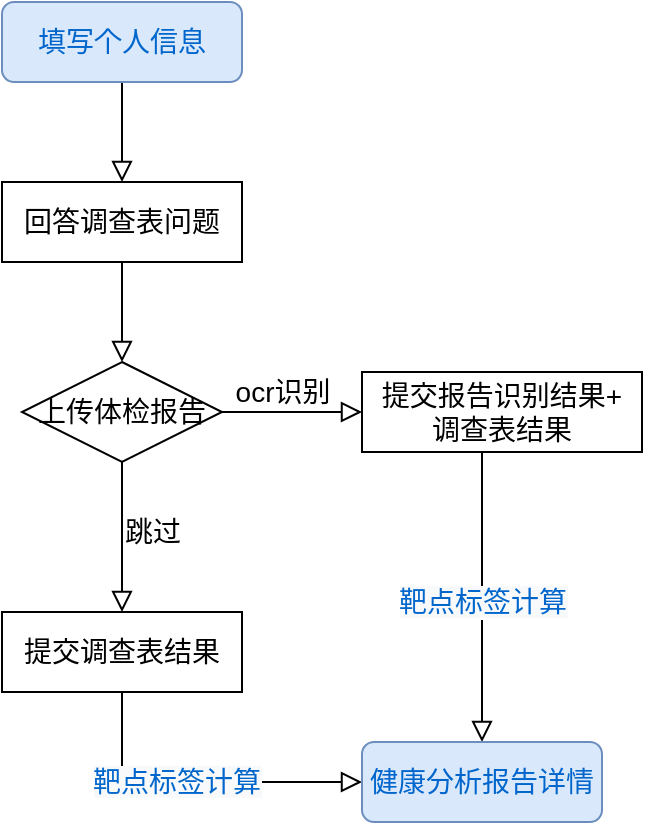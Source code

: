 <mxfile version="20.6.0" type="github" pages="4">
  <diagram id="C5RBs43oDa-KdzZeNtuy" name="c端">
    <mxGraphModel dx="1422" dy="706" grid="1" gridSize="10" guides="1" tooltips="1" connect="1" arrows="1" fold="1" page="1" pageScale="1" pageWidth="827" pageHeight="1169" math="0" shadow="0">
      <root>
        <mxCell id="WIyWlLk6GJQsqaUBKTNV-0" />
        <mxCell id="WIyWlLk6GJQsqaUBKTNV-1" parent="WIyWlLk6GJQsqaUBKTNV-0" />
        <mxCell id="uPA5Kk64IpoEWsyWSFR3-6" style="edgeStyle=orthogonalEdgeStyle;shape=connector;rounded=0;orthogonalLoop=1;jettySize=auto;html=1;exitX=0.5;exitY=1;exitDx=0;exitDy=0;shadow=0;labelBackgroundColor=none;strokeColor=default;strokeWidth=1;fontFamily=Helvetica;fontSize=14;fontColor=default;endArrow=block;endFill=0;endSize=8;" parent="WIyWlLk6GJQsqaUBKTNV-1" source="WIyWlLk6GJQsqaUBKTNV-3" target="uPA5Kk64IpoEWsyWSFR3-5" edge="1">
          <mxGeometry relative="1" as="geometry" />
        </mxCell>
        <mxCell id="WIyWlLk6GJQsqaUBKTNV-3" value="填写个人信息" style="rounded=1;whiteSpace=wrap;html=1;fontSize=14;glass=0;strokeWidth=1;shadow=0;fillColor=#dae8fc;strokeColor=#6c8ebf;fontColor=#0066CC;" parent="WIyWlLk6GJQsqaUBKTNV-1" vertex="1">
          <mxGeometry x="160" y="80" width="120" height="40" as="geometry" />
        </mxCell>
        <mxCell id="uPA5Kk64IpoEWsyWSFR3-10" value="" style="edgeStyle=orthogonalEdgeStyle;shape=connector;rounded=0;orthogonalLoop=1;jettySize=auto;html=1;shadow=0;labelBackgroundColor=none;strokeColor=default;strokeWidth=1;fontFamily=Helvetica;fontSize=14;fontColor=default;endArrow=block;endFill=0;endSize=8;" parent="WIyWlLk6GJQsqaUBKTNV-1" source="uPA5Kk64IpoEWsyWSFR3-5" target="uPA5Kk64IpoEWsyWSFR3-9" edge="1">
          <mxGeometry relative="1" as="geometry" />
        </mxCell>
        <mxCell id="uPA5Kk64IpoEWsyWSFR3-5" value="回答调查表问题" style="rounded=0;whiteSpace=wrap;html=1;fontFamily=Helvetica;fontSize=14;fontColor=default;" parent="WIyWlLk6GJQsqaUBKTNV-1" vertex="1">
          <mxGeometry x="160" y="170" width="120" height="40" as="geometry" />
        </mxCell>
        <mxCell id="uPA5Kk64IpoEWsyWSFR3-12" value="" style="edgeStyle=orthogonalEdgeStyle;shape=connector;rounded=0;orthogonalLoop=1;jettySize=auto;html=1;shadow=0;labelBackgroundColor=none;strokeColor=default;strokeWidth=1;fontFamily=Helvetica;fontSize=14;fontColor=default;endArrow=block;endFill=0;endSize=8;" parent="WIyWlLk6GJQsqaUBKTNV-1" source="uPA5Kk64IpoEWsyWSFR3-9" target="uPA5Kk64IpoEWsyWSFR3-11" edge="1">
          <mxGeometry relative="1" as="geometry" />
        </mxCell>
        <mxCell id="uPA5Kk64IpoEWsyWSFR3-16" value="" style="edgeStyle=orthogonalEdgeStyle;shape=connector;rounded=0;orthogonalLoop=1;jettySize=auto;html=1;shadow=0;labelBackgroundColor=none;strokeColor=default;strokeWidth=1;fontFamily=Helvetica;fontSize=14;fontColor=default;endArrow=block;endFill=0;endSize=8;" parent="WIyWlLk6GJQsqaUBKTNV-1" source="uPA5Kk64IpoEWsyWSFR3-9" target="uPA5Kk64IpoEWsyWSFR3-15" edge="1">
          <mxGeometry relative="1" as="geometry">
            <Array as="points">
              <mxPoint x="290" y="285" />
              <mxPoint x="290" y="285" />
            </Array>
          </mxGeometry>
        </mxCell>
        <mxCell id="uPA5Kk64IpoEWsyWSFR3-9" value="上传体检报告" style="rhombus;whiteSpace=wrap;html=1;fontSize=14;rounded=0;" parent="WIyWlLk6GJQsqaUBKTNV-1" vertex="1">
          <mxGeometry x="170" y="260" width="100" height="50" as="geometry" />
        </mxCell>
        <mxCell id="uPA5Kk64IpoEWsyWSFR3-20" style="edgeStyle=orthogonalEdgeStyle;shape=connector;rounded=0;orthogonalLoop=1;jettySize=auto;html=1;exitX=0.5;exitY=1;exitDx=0;exitDy=0;entryX=0;entryY=0.5;entryDx=0;entryDy=0;shadow=0;labelBackgroundColor=none;strokeColor=default;strokeWidth=1;fontFamily=Helvetica;fontSize=14;fontColor=default;endArrow=block;endFill=0;endSize=8;" parent="WIyWlLk6GJQsqaUBKTNV-1" source="uPA5Kk64IpoEWsyWSFR3-11" target="uPA5Kk64IpoEWsyWSFR3-18" edge="1">
          <mxGeometry relative="1" as="geometry" />
        </mxCell>
        <mxCell id="a7ockxT8gd_E8F5adEd2-1" value="&lt;span style=&quot;background-color: rgb(248, 249, 250);&quot;&gt;靶点标签计算&lt;/span&gt;" style="edgeLabel;html=1;align=center;verticalAlign=middle;resizable=0;points=[];fontSize=14;fontFamily=Helvetica;fontColor=#0066CC;" parent="uPA5Kk64IpoEWsyWSFR3-20" vertex="1" connectable="0">
          <mxGeometry x="-0.133" relative="1" as="geometry">
            <mxPoint as="offset" />
          </mxGeometry>
        </mxCell>
        <mxCell id="uPA5Kk64IpoEWsyWSFR3-11" value="提交调查表结果" style="whiteSpace=wrap;html=1;fontSize=14;rounded=0;" parent="WIyWlLk6GJQsqaUBKTNV-1" vertex="1">
          <mxGeometry x="160" y="385" width="120" height="40" as="geometry" />
        </mxCell>
        <mxCell id="uPA5Kk64IpoEWsyWSFR3-14" value="跳过" style="text;html=1;align=center;verticalAlign=middle;resizable=0;points=[];autosize=1;strokeColor=none;fillColor=none;fontSize=14;fontFamily=Helvetica;fontColor=default;" parent="WIyWlLk6GJQsqaUBKTNV-1" vertex="1">
          <mxGeometry x="210" y="330" width="50" height="30" as="geometry" />
        </mxCell>
        <mxCell id="uPA5Kk64IpoEWsyWSFR3-19" style="edgeStyle=orthogonalEdgeStyle;shape=connector;rounded=0;orthogonalLoop=1;jettySize=auto;html=1;exitX=0.5;exitY=1;exitDx=0;exitDy=0;shadow=0;labelBackgroundColor=none;strokeColor=default;strokeWidth=1;fontFamily=Helvetica;fontSize=14;fontColor=default;endArrow=block;endFill=0;endSize=8;" parent="WIyWlLk6GJQsqaUBKTNV-1" source="uPA5Kk64IpoEWsyWSFR3-15" target="uPA5Kk64IpoEWsyWSFR3-18" edge="1">
          <mxGeometry relative="1" as="geometry">
            <Array as="points">
              <mxPoint x="400" y="340" />
              <mxPoint x="400" y="340" />
            </Array>
          </mxGeometry>
        </mxCell>
        <mxCell id="a7ockxT8gd_E8F5adEd2-0" value="&lt;span style=&quot;background-color: rgb(248, 249, 250);&quot;&gt;靶点标签计算&lt;/span&gt;" style="edgeLabel;html=1;align=center;verticalAlign=middle;resizable=0;points=[];fontSize=14;fontFamily=Helvetica;fontColor=#0066CC;" parent="uPA5Kk64IpoEWsyWSFR3-19" vertex="1" connectable="0">
          <mxGeometry x="-0.417" relative="1" as="geometry">
            <mxPoint y="40" as="offset" />
          </mxGeometry>
        </mxCell>
        <mxCell id="uPA5Kk64IpoEWsyWSFR3-15" value="提交报告识别结果+&lt;br style=&quot;font-size: 14px;&quot;&gt;调查表结果" style="whiteSpace=wrap;html=1;fontSize=14;rounded=0;" parent="WIyWlLk6GJQsqaUBKTNV-1" vertex="1">
          <mxGeometry x="340" y="265" width="140" height="40" as="geometry" />
        </mxCell>
        <mxCell id="uPA5Kk64IpoEWsyWSFR3-17" value="ocr识别" style="text;html=1;align=center;verticalAlign=middle;resizable=0;points=[];autosize=1;strokeColor=none;fillColor=none;fontSize=14;fontFamily=Helvetica;fontColor=default;" parent="WIyWlLk6GJQsqaUBKTNV-1" vertex="1">
          <mxGeometry x="265" y="260" width="70" height="30" as="geometry" />
        </mxCell>
        <mxCell id="uPA5Kk64IpoEWsyWSFR3-18" value="健康分析报告详情" style="rounded=1;whiteSpace=wrap;html=1;fontSize=14;glass=0;strokeWidth=1;shadow=0;fillColor=#dae8fc;strokeColor=#6c8ebf;fontColor=#0066CC;" parent="WIyWlLk6GJQsqaUBKTNV-1" vertex="1">
          <mxGeometry x="340" y="450" width="120" height="40" as="geometry" />
        </mxCell>
      </root>
    </mxGraphModel>
  </diagram>
  <diagram id="mFHVo4JjALQR1NCGwVox" name="问卷管理系统">
    <mxGraphModel dx="1422" dy="706" grid="1" gridSize="10" guides="1" tooltips="1" connect="1" arrows="1" fold="1" page="1" pageScale="1" pageWidth="827" pageHeight="1169" math="0" shadow="0">
      <root>
        <mxCell id="0" />
        <mxCell id="1" parent="0" />
        <mxCell id="bR8g4ZqdBCdwD7VGyjoR-1" value="" style="rounded=0;html=1;jettySize=auto;orthogonalLoop=1;fontSize=14;endArrow=block;endFill=0;endSize=8;strokeWidth=1;shadow=0;labelBackgroundColor=none;edgeStyle=orthogonalEdgeStyle;" parent="1" source="bR8g4ZqdBCdwD7VGyjoR-3" target="bR8g4ZqdBCdwD7VGyjoR-5" edge="1">
          <mxGeometry relative="1" as="geometry" />
        </mxCell>
        <mxCell id="bR8g4ZqdBCdwD7VGyjoR-17" style="edgeStyle=orthogonalEdgeStyle;shape=connector;rounded=0;orthogonalLoop=1;jettySize=auto;html=1;exitX=0.5;exitY=1;exitDx=0;exitDy=0;shadow=0;labelBackgroundColor=none;strokeColor=default;strokeWidth=1;fontFamily=Helvetica;fontSize=14;fontColor=#0066CC;endArrow=block;endFill=0;endSize=8;" parent="1" source="bR8g4ZqdBCdwD7VGyjoR-3" target="bR8g4ZqdBCdwD7VGyjoR-7" edge="1">
          <mxGeometry relative="1" as="geometry" />
        </mxCell>
        <mxCell id="bR8g4ZqdBCdwD7VGyjoR-3" value="创建调查表" style="rounded=1;whiteSpace=wrap;html=1;fontSize=14;glass=0;strokeWidth=1;shadow=0;fillColor=#dae8fc;strokeColor=#6c8ebf;fontColor=#0066CC;" parent="1" vertex="1">
          <mxGeometry x="220" y="185" width="120" height="40" as="geometry" />
        </mxCell>
        <mxCell id="bR8g4ZqdBCdwD7VGyjoR-4" value="是" style="edgeStyle=orthogonalEdgeStyle;rounded=0;html=1;jettySize=auto;orthogonalLoop=1;fontSize=14;endArrow=block;endFill=0;endSize=8;strokeWidth=1;shadow=0;labelBackgroundColor=none;" parent="1" source="bR8g4ZqdBCdwD7VGyjoR-5" target="bR8g4ZqdBCdwD7VGyjoR-10" edge="1">
          <mxGeometry y="10" relative="1" as="geometry">
            <mxPoint as="offset" />
            <mxPoint x="490" y="285" as="targetPoint" />
          </mxGeometry>
        </mxCell>
        <mxCell id="bR8g4ZqdBCdwD7VGyjoR-5" value="是否关联标签库" style="rhombus;whiteSpace=wrap;html=1;shadow=0;fontFamily=Helvetica;fontSize=14;align=center;strokeWidth=1;spacing=6;spacingTop=-4;" parent="1" vertex="1">
          <mxGeometry x="430" y="170" width="120" height="70" as="geometry" />
        </mxCell>
        <mxCell id="bR8g4ZqdBCdwD7VGyjoR-18" style="edgeStyle=orthogonalEdgeStyle;shape=connector;rounded=0;orthogonalLoop=1;jettySize=auto;html=1;shadow=0;labelBackgroundColor=none;strokeColor=default;strokeWidth=1;fontFamily=Helvetica;fontSize=14;fontColor=#0066CC;endArrow=block;endFill=0;endSize=8;" parent="1" source="bR8g4ZqdBCdwD7VGyjoR-7" target="bR8g4ZqdBCdwD7VGyjoR-9" edge="1">
          <mxGeometry relative="1" as="geometry" />
        </mxCell>
        <mxCell id="bR8g4ZqdBCdwD7VGyjoR-7" value="创建版本" style="rounded=0;whiteSpace=wrap;html=1;fontSize=14;" parent="1" vertex="1">
          <mxGeometry x="220" y="285" width="120" height="40" as="geometry" />
        </mxCell>
        <mxCell id="bR8g4ZqdBCdwD7VGyjoR-20" style="edgeStyle=orthogonalEdgeStyle;shape=connector;rounded=0;orthogonalLoop=1;jettySize=auto;html=1;exitX=1;exitY=0.5;exitDx=0;exitDy=0;shadow=0;labelBackgroundColor=none;strokeColor=default;strokeWidth=1;fontFamily=Helvetica;fontSize=14;fontColor=#0066CC;endArrow=block;endFill=0;endSize=8;" parent="1" source="bR8g4ZqdBCdwD7VGyjoR-9" target="bR8g4ZqdBCdwD7VGyjoR-13" edge="1">
          <mxGeometry relative="1" as="geometry" />
        </mxCell>
        <mxCell id="bR8g4ZqdBCdwD7VGyjoR-9" value="添加问题" style="whiteSpace=wrap;html=1;rounded=0;fontSize=14;" parent="1" vertex="1">
          <mxGeometry x="220" y="385" width="120" height="40" as="geometry" />
        </mxCell>
        <mxCell id="bR8g4ZqdBCdwD7VGyjoR-10" value="关联标签" style="rounded=0;whiteSpace=wrap;html=1;fontSize=14;" parent="1" vertex="1">
          <mxGeometry x="430" y="285" width="120" height="40" as="geometry" />
        </mxCell>
        <mxCell id="bR8g4ZqdBCdwD7VGyjoR-19" style="edgeStyle=orthogonalEdgeStyle;shape=connector;rounded=0;orthogonalLoop=1;jettySize=auto;html=1;exitX=0.5;exitY=0;exitDx=0;exitDy=0;entryX=0.5;entryY=1;entryDx=0;entryDy=0;shadow=0;labelBackgroundColor=none;strokeColor=default;strokeWidth=1;fontFamily=Helvetica;fontSize=14;fontColor=#0066CC;endArrow=block;endFill=0;endSize=8;" parent="1" source="bR8g4ZqdBCdwD7VGyjoR-13" target="bR8g4ZqdBCdwD7VGyjoR-10" edge="1">
          <mxGeometry relative="1" as="geometry" />
        </mxCell>
        <mxCell id="bR8g4ZqdBCdwD7VGyjoR-21" style="edgeStyle=orthogonalEdgeStyle;shape=connector;rounded=0;orthogonalLoop=1;jettySize=auto;html=1;exitX=0.5;exitY=1;exitDx=0;exitDy=0;entryX=0.5;entryY=0;entryDx=0;entryDy=0;shadow=0;labelBackgroundColor=none;strokeColor=default;strokeWidth=1;fontFamily=Helvetica;fontSize=14;fontColor=#0066CC;endArrow=block;endFill=0;endSize=8;" parent="1" source="bR8g4ZqdBCdwD7VGyjoR-13" target="bR8g4ZqdBCdwD7VGyjoR-15" edge="1">
          <mxGeometry relative="1" as="geometry" />
        </mxCell>
        <mxCell id="bR8g4ZqdBCdwD7VGyjoR-13" value="添加选项" style="whiteSpace=wrap;html=1;rounded=0;fontSize=14;" parent="1" vertex="1">
          <mxGeometry x="430" y="385" width="120" height="40" as="geometry" />
        </mxCell>
        <mxCell id="bR8g4ZqdBCdwD7VGyjoR-22" style="edgeStyle=orthogonalEdgeStyle;shape=connector;rounded=0;orthogonalLoop=1;jettySize=auto;html=1;exitX=0.5;exitY=1;exitDx=0;exitDy=0;entryX=0.5;entryY=0;entryDx=0;entryDy=0;shadow=0;labelBackgroundColor=none;strokeColor=default;strokeWidth=1;fontFamily=Helvetica;fontSize=14;fontColor=#0066CC;endArrow=block;endFill=0;endSize=8;" parent="1" source="bR8g4ZqdBCdwD7VGyjoR-15" target="bR8g4ZqdBCdwD7VGyjoR-16" edge="1">
          <mxGeometry relative="1" as="geometry" />
        </mxCell>
        <mxCell id="bR8g4ZqdBCdwD7VGyjoR-15" value="逻辑设置" style="whiteSpace=wrap;html=1;rounded=0;fontSize=14;" parent="1" vertex="1">
          <mxGeometry x="430" y="495" width="120" height="40" as="geometry" />
        </mxCell>
        <mxCell id="bR8g4ZqdBCdwD7VGyjoR-16" value="发布版本" style="rounded=1;whiteSpace=wrap;html=1;fillColor=#dae8fc;strokeColor=#6c8ebf;fontColor=#0066CC;fontSize=14;" parent="1" vertex="1">
          <mxGeometry x="430" y="595" width="120" height="40" as="geometry" />
        </mxCell>
      </root>
    </mxGraphModel>
  </diagram>
  <diagram id="Ik3aWPApvec9ot1NYcCt" name="B端">
    <mxGraphModel dx="1422" dy="706" grid="1" gridSize="10" guides="1" tooltips="1" connect="1" arrows="1" fold="1" page="1" pageScale="1" pageWidth="827" pageHeight="1169" math="0" shadow="0">
      <root>
        <mxCell id="0" />
        <mxCell id="1" parent="0" />
        <mxCell id="OA80xv9Hm5rJ5fd9N5_D-1" style="edgeStyle=orthogonalEdgeStyle;shape=connector;rounded=0;orthogonalLoop=1;jettySize=auto;html=1;exitX=0.5;exitY=1;exitDx=0;exitDy=0;shadow=0;labelBackgroundColor=none;strokeColor=default;strokeWidth=1;fontFamily=Helvetica;fontSize=11;fontColor=default;endArrow=block;endFill=0;endSize=8;entryX=0.5;entryY=0;entryDx=0;entryDy=0;" parent="1" source="OA80xv9Hm5rJ5fd9N5_D-2" target="OA80xv9Hm5rJ5fd9N5_D-7" edge="1">
          <mxGeometry relative="1" as="geometry">
            <mxPoint x="210" y="130" as="targetPoint" />
          </mxGeometry>
        </mxCell>
        <mxCell id="OA80xv9Hm5rJ5fd9N5_D-2" value="B端&lt;br style=&quot;font-size: 14px;&quot;&gt;回答调查表问题" style="rounded=1;whiteSpace=wrap;html=1;fontSize=14;glass=0;strokeWidth=1;shadow=0;fillColor=#dae8fc;strokeColor=#6c8ebf;fontColor=#0066CC;" parent="1" vertex="1">
          <mxGeometry x="150" y="40" width="120" height="40" as="geometry" />
        </mxCell>
        <mxCell id="OA80xv9Hm5rJ5fd9N5_D-19" style="edgeStyle=orthogonalEdgeStyle;shape=connector;rounded=0;orthogonalLoop=1;jettySize=auto;html=1;exitX=0.5;exitY=1;exitDx=0;exitDy=0;shadow=0;labelBackgroundColor=none;strokeColor=default;strokeWidth=1;fontFamily=Helvetica;fontSize=11;fontColor=#0066CC;endArrow=block;endFill=0;endSize=8;entryX=0.5;entryY=0;entryDx=0;entryDy=0;" parent="1" source="OA80xv9Hm5rJ5fd9N5_D-7" target="OA80xv9Hm5rJ5fd9N5_D-26" edge="1">
          <mxGeometry relative="1" as="geometry">
            <mxPoint x="90" y="230" as="targetPoint" />
            <Array as="points">
              <mxPoint x="210" y="190" />
              <mxPoint x="90" y="190" />
            </Array>
          </mxGeometry>
        </mxCell>
        <mxCell id="ejyXM2cy9NARYz0SqzPb-1" value="跳过" style="edgeLabel;html=1;align=center;verticalAlign=middle;resizable=0;points=[];fontSize=14;fontFamily=Helvetica;fontColor=#0066CC;" parent="OA80xv9Hm5rJ5fd9N5_D-19" vertex="1" connectable="0">
          <mxGeometry x="-0.211" relative="1" as="geometry">
            <mxPoint as="offset" />
          </mxGeometry>
        </mxCell>
        <mxCell id="OA80xv9Hm5rJ5fd9N5_D-20" style="edgeStyle=orthogonalEdgeStyle;shape=connector;rounded=0;orthogonalLoop=1;jettySize=auto;html=1;exitX=0.5;exitY=1;exitDx=0;exitDy=0;shadow=0;labelBackgroundColor=none;strokeColor=default;strokeWidth=1;fontFamily=Helvetica;fontSize=11;fontColor=#0066CC;endArrow=block;endFill=0;endSize=8;" parent="1" source="OA80xv9Hm5rJ5fd9N5_D-7" edge="1">
          <mxGeometry relative="1" as="geometry">
            <mxPoint x="330" y="220" as="targetPoint" />
          </mxGeometry>
        </mxCell>
        <mxCell id="ejyXM2cy9NARYz0SqzPb-2" value="&lt;span style=&quot;background-color: rgb(248, 249, 250);&quot;&gt;&lt;font style=&quot;font-size: 14px;&quot;&gt;ocr识别&lt;/font&gt;&lt;/span&gt;" style="edgeLabel;html=1;align=center;verticalAlign=middle;resizable=0;points=[];fontSize=14;fontFamily=Helvetica;fontColor=#0066CC;" parent="OA80xv9Hm5rJ5fd9N5_D-20" vertex="1" connectable="0">
          <mxGeometry x="0.156" relative="1" as="geometry">
            <mxPoint as="offset" />
          </mxGeometry>
        </mxCell>
        <mxCell id="OA80xv9Hm5rJ5fd9N5_D-7" value="上传体检报告" style="rhombus;whiteSpace=wrap;html=1;fontSize=14;rounded=0;" parent="1" vertex="1">
          <mxGeometry x="147.5" y="110" width="125" height="50" as="geometry" />
        </mxCell>
        <mxCell id="OA80xv9Hm5rJ5fd9N5_D-26" value="&lt;span style=&quot;font-size: 14px;&quot;&gt;提交调查表结果&lt;/span&gt;" style="rounded=1;whiteSpace=wrap;html=1;fontSize=14;glass=0;strokeWidth=1;shadow=0;fillColor=#dae8fc;strokeColor=#6c8ebf;fontColor=#0066CC;" parent="1" vertex="1">
          <mxGeometry x="30" y="220" width="120" height="60" as="geometry" />
        </mxCell>
        <mxCell id="OA80xv9Hm5rJ5fd9N5_D-27" value="&lt;span style=&quot;font-size: 14px;&quot;&gt;提交报告识别结果+&lt;/span&gt;&lt;br style=&quot;font-size: 14px;&quot;&gt;&lt;span style=&quot;font-size: 14px;&quot;&gt;调查表结果&amp;nbsp;&lt;/span&gt;" style="rounded=1;whiteSpace=wrap;html=1;fontSize=14;glass=0;strokeWidth=1;shadow=0;fillColor=#dae8fc;strokeColor=#6c8ebf;fontColor=#0066CC;" parent="1" vertex="1">
          <mxGeometry x="270" y="220" width="120" height="60" as="geometry" />
        </mxCell>
      </root>
    </mxGraphModel>
  </diagram>
  <diagram id="NoW4nZaelwq5kvm14gWY" name="工作台">
    <mxGraphModel dx="2249" dy="762" grid="1" gridSize="10" guides="1" tooltips="1" connect="1" arrows="1" fold="1" page="1" pageScale="1" pageWidth="827" pageHeight="1169" math="0" shadow="0">
      <root>
        <mxCell id="0" />
        <mxCell id="1" parent="0" />
        <mxCell id="fM-O2CwVUyrvt5XrUlfc-4" style="edgeStyle=orthogonalEdgeStyle;shape=connector;rounded=0;orthogonalLoop=1;jettySize=auto;html=1;exitX=0.5;exitY=1;exitDx=0;exitDy=0;entryX=0.5;entryY=0;entryDx=0;entryDy=0;shadow=0;labelBackgroundColor=none;strokeColor=default;strokeWidth=1;fontFamily=Helvetica;fontSize=14;fontColor=#1A1A1A;endArrow=block;endFill=0;endSize=8;" parent="1" source="fM-O2CwVUyrvt5XrUlfc-1" target="fM-O2CwVUyrvt5XrUlfc-3" edge="1">
          <mxGeometry relative="1" as="geometry" />
        </mxCell>
        <mxCell id="fM-O2CwVUyrvt5XrUlfc-1" value="&lt;font style=&quot;font-size: 14px;&quot;&gt;营养师工作台&lt;/font&gt;" style="rounded=1;whiteSpace=wrap;html=1;fontSize=12;glass=0;strokeWidth=1;shadow=0;fillColor=#dae8fc;strokeColor=#6c8ebf;fontColor=#0066CC;" parent="1" vertex="1">
          <mxGeometry x="194" y="60" width="120" height="40" as="geometry" />
        </mxCell>
        <mxCell id="wDKiFGjcqpT51NoFNN8w-1" style="edgeStyle=orthogonalEdgeStyle;shape=connector;rounded=0;orthogonalLoop=1;jettySize=auto;html=1;exitX=0;exitY=0.5;exitDx=0;exitDy=0;entryX=1;entryY=0.5;entryDx=0;entryDy=0;shadow=0;labelBackgroundColor=none;strokeColor=default;strokeWidth=1;fontFamily=Helvetica;fontSize=14;fontColor=#0066CC;endArrow=block;endFill=0;endSize=8;" parent="1" source="fM-O2CwVUyrvt5XrUlfc-2" target="fM-O2CwVUyrvt5XrUlfc-1" edge="1">
          <mxGeometry relative="1" as="geometry" />
        </mxCell>
        <mxCell id="fM-O2CwVUyrvt5XrUlfc-2" value="&lt;font color=&quot;#1a1a1a&quot; style=&quot;font-size: 14px;&quot;&gt;调查结果&lt;/font&gt;" style="shape=document;whiteSpace=wrap;html=1;boundedLbl=1;fontFamily=Helvetica;fontSize=11;fontColor=#0066CC;" parent="1" vertex="1">
          <mxGeometry x="400" y="50" width="120" height="60" as="geometry" />
        </mxCell>
        <mxCell id="fM-O2CwVUyrvt5XrUlfc-6" style="edgeStyle=orthogonalEdgeStyle;shape=connector;rounded=0;orthogonalLoop=1;jettySize=auto;html=1;exitX=0.5;exitY=1;exitDx=0;exitDy=0;shadow=0;labelBackgroundColor=none;strokeColor=default;strokeWidth=1;fontFamily=Helvetica;fontSize=14;fontColor=#1A1A1A;endArrow=block;endFill=0;endSize=8;" parent="1" source="fM-O2CwVUyrvt5XrUlfc-3" target="fM-O2CwVUyrvt5XrUlfc-5" edge="1">
          <mxGeometry relative="1" as="geometry" />
        </mxCell>
        <mxCell id="fM-O2CwVUyrvt5XrUlfc-25" style="edgeStyle=orthogonalEdgeStyle;shape=connector;rounded=0;orthogonalLoop=1;jettySize=auto;html=1;exitX=0;exitY=0.5;exitDx=0;exitDy=0;shadow=0;labelBackgroundColor=none;strokeColor=default;strokeWidth=1;fontFamily=Helvetica;fontSize=13;fontColor=#000000;endArrow=block;endFill=0;endSize=8;" parent="1" source="fM-O2CwVUyrvt5XrUlfc-3" target="fM-O2CwVUyrvt5XrUlfc-23" edge="1">
          <mxGeometry relative="1" as="geometry" />
        </mxCell>
        <mxCell id="fM-O2CwVUyrvt5XrUlfc-3" value="客户详情" style="rounded=0;whiteSpace=wrap;html=1;fontFamily=Helvetica;fontSize=14;fontColor=#1A1A1A;" parent="1" vertex="1">
          <mxGeometry x="194" y="140" width="120" height="40" as="geometry" />
        </mxCell>
        <mxCell id="fM-O2CwVUyrvt5XrUlfc-8" value="" style="edgeStyle=orthogonalEdgeStyle;shape=connector;rounded=0;orthogonalLoop=1;jettySize=auto;html=1;shadow=0;labelBackgroundColor=none;strokeColor=default;strokeWidth=1;fontFamily=Helvetica;fontSize=14;fontColor=#1A1A1A;endArrow=block;endFill=0;endSize=8;" parent="1" source="fM-O2CwVUyrvt5XrUlfc-5" target="fM-O2CwVUyrvt5XrUlfc-7" edge="1">
          <mxGeometry relative="1" as="geometry" />
        </mxCell>
        <mxCell id="fM-O2CwVUyrvt5XrUlfc-12" style="edgeStyle=orthogonalEdgeStyle;shape=connector;rounded=0;orthogonalLoop=1;jettySize=auto;html=1;exitX=1;exitY=0.5;exitDx=0;exitDy=0;entryX=0.5;entryY=0;entryDx=0;entryDy=0;shadow=0;labelBackgroundColor=none;strokeColor=default;strokeWidth=1;fontFamily=Helvetica;fontSize=14;fontColor=#1A1A1A;endArrow=block;endFill=0;endSize=8;" parent="1" source="fM-O2CwVUyrvt5XrUlfc-5" target="fM-O2CwVUyrvt5XrUlfc-11" edge="1">
          <mxGeometry relative="1" as="geometry" />
        </mxCell>
        <mxCell id="fM-O2CwVUyrvt5XrUlfc-5" value="服务状态" style="rhombus;whiteSpace=wrap;html=1;fontSize=14;fontColor=#1A1A1A;rounded=0;fontFamily=Helvetica;" parent="1" vertex="1">
          <mxGeometry x="194" y="220" width="120" height="50" as="geometry" />
        </mxCell>
        <mxCell id="fM-O2CwVUyrvt5XrUlfc-15" style="edgeStyle=orthogonalEdgeStyle;shape=connector;rounded=0;orthogonalLoop=1;jettySize=auto;html=1;exitX=0.5;exitY=1;exitDx=0;exitDy=0;shadow=0;labelBackgroundColor=none;strokeColor=default;strokeWidth=1;fontFamily=Helvetica;fontSize=14;fontColor=#1A1A1A;endArrow=block;endFill=0;endSize=8;" parent="1" source="fM-O2CwVUyrvt5XrUlfc-7" target="fM-O2CwVUyrvt5XrUlfc-14" edge="1">
          <mxGeometry relative="1" as="geometry">
            <mxPoint x="60" y="445" as="sourcePoint" />
          </mxGeometry>
        </mxCell>
        <mxCell id="fM-O2CwVUyrvt5XrUlfc-17" value="更新pdf" style="edgeLabel;html=1;align=center;verticalAlign=middle;resizable=0;points=[];fontSize=14;fontFamily=Helvetica;fontColor=#1A1A1A;" parent="fM-O2CwVUyrvt5XrUlfc-15" vertex="1" connectable="0">
          <mxGeometry x="-0.147" y="1" relative="1" as="geometry">
            <mxPoint x="37" as="offset" />
          </mxGeometry>
        </mxCell>
        <mxCell id="fM-O2CwVUyrvt5XrUlfc-7" value="修改并保存&lt;br&gt;营养配方" style="whiteSpace=wrap;html=1;fontSize=14;fontColor=#1A1A1A;rounded=0;" parent="1" vertex="1">
          <mxGeometry x="10" y="340" width="120" height="40" as="geometry" />
        </mxCell>
        <mxCell id="fM-O2CwVUyrvt5XrUlfc-10" value="已完成" style="text;html=1;align=center;verticalAlign=middle;resizable=0;points=[];autosize=1;strokeColor=none;fillColor=none;fontSize=14;fontFamily=Helvetica;fontColor=#0066CC;" parent="1" vertex="1">
          <mxGeometry x="100" y="220" width="70" height="30" as="geometry" />
        </mxCell>
        <mxCell id="fM-O2CwVUyrvt5XrUlfc-16" style="edgeStyle=orthogonalEdgeStyle;shape=connector;rounded=0;orthogonalLoop=1;jettySize=auto;html=1;exitX=0.5;exitY=1;exitDx=0;exitDy=0;shadow=0;labelBackgroundColor=none;strokeColor=default;strokeWidth=1;fontFamily=Helvetica;fontSize=14;fontColor=#1A1A1A;endArrow=block;endFill=0;endSize=8;" parent="1" source="fM-O2CwVUyrvt5XrUlfc-11" edge="1">
          <mxGeometry relative="1" as="geometry">
            <mxPoint x="250" y="555" as="targetPoint" />
            <mxPoint x="450" y="445" as="sourcePoint" />
          </mxGeometry>
        </mxCell>
        <mxCell id="fM-O2CwVUyrvt5XrUlfc-18" value="生成pdf" style="edgeLabel;html=1;align=center;verticalAlign=middle;resizable=0;points=[];fontSize=14;fontFamily=Helvetica;fontColor=#1A1A1A;" parent="fM-O2CwVUyrvt5XrUlfc-16" vertex="1" connectable="0">
          <mxGeometry x="-0.097" y="-1" relative="1" as="geometry">
            <mxPoint x="-33" as="offset" />
          </mxGeometry>
        </mxCell>
        <mxCell id="fM-O2CwVUyrvt5XrUlfc-19" value="服务状态更新为已完成" style="edgeLabel;html=1;align=center;verticalAlign=middle;resizable=0;points=[];fontSize=14;fontFamily=Helvetica;fontColor=#1A1A1A;" parent="fM-O2CwVUyrvt5XrUlfc-16" vertex="1" connectable="0">
          <mxGeometry x="-0.755" y="-1" relative="1" as="geometry">
            <mxPoint y="-8" as="offset" />
          </mxGeometry>
        </mxCell>
        <mxCell id="fM-O2CwVUyrvt5XrUlfc-11" value="保存营养配方" style="whiteSpace=wrap;html=1;fontSize=14;fontColor=#1A1A1A;rounded=0;fontFamily=Helvetica;" parent="1" vertex="1">
          <mxGeometry x="400" y="340" width="120" height="40" as="geometry" />
        </mxCell>
        <mxCell id="fM-O2CwVUyrvt5XrUlfc-13" value="未完成" style="text;html=1;align=center;verticalAlign=middle;resizable=0;points=[];autosize=1;strokeColor=none;fillColor=none;fontSize=14;fontFamily=Helvetica;fontColor=#0066CC;" parent="1" vertex="1">
          <mxGeometry x="340" y="220" width="70" height="30" as="geometry" />
        </mxCell>
        <mxCell id="fM-O2CwVUyrvt5XrUlfc-14" value="&lt;font style=&quot;font-size: 14px;&quot;&gt;下载健康分析报告pdf&lt;/font&gt;" style="rounded=1;whiteSpace=wrap;html=1;fontSize=12;glass=0;strokeWidth=1;shadow=0;fillColor=#dae8fc;strokeColor=#6c8ebf;fontColor=#0066CC;" parent="1" vertex="1">
          <mxGeometry x="190" y="555" width="120" height="40" as="geometry" />
        </mxCell>
        <mxCell id="fM-O2CwVUyrvt5XrUlfc-23" value="&lt;p style=&quot;margin-top: 0pt; margin-bottom: 0pt; margin-left: 0in; text-align: left; direction: ltr; unicode-bidi: embed; word-break: normal; line-height: 0px; font-size: 13px;&quot;&gt;&lt;font style=&quot;font-size: 13px;&quot;&gt;&lt;span style=&quot;font-family: 等线;&quot;&gt;查看&lt;/span&gt;&lt;span style=&quot;font-family: 等线;&quot;&gt;/&lt;/span&gt;&lt;span style=&quot;font-family: 等线;&quot;&gt;修改用户画像&lt;/span&gt;&lt;/font&gt;&lt;/p&gt;&lt;font style=&quot;font-size: 13px;&quot;&gt;&lt;br&gt;&lt;br&gt;&lt;/font&gt;&lt;p style=&quot;margin-top: 0pt; margin-bottom: 0pt; margin-left: 0in; text-align: left; direction: ltr; unicode-bidi: embed; word-break: normal; line-height: 0px; font-size: 13px;&quot;&gt;&lt;span style=&quot;font-family: 等线;&quot;&gt;&lt;font style=&quot;font-size: 13px;&quot;&gt;查看营养调查详情&lt;/font&gt;&lt;/span&gt;&lt;/p&gt;&lt;font style=&quot;font-size: 13px;&quot;&gt;&lt;br&gt;&lt;br&gt;&lt;/font&gt;&lt;p style=&quot;margin-top: 0pt; margin-bottom: 0pt; margin-left: 0in; text-align: left; direction: ltr; unicode-bidi: embed; word-break: normal; line-height: 0px; font-size: 13px;&quot;&gt;&lt;font style=&quot;font-size: 13px;&quot;&gt;&lt;span style=&quot;font-family: 等线;&quot;&gt;查看&lt;/span&gt;&lt;span style=&quot;font-family: 等线;&quot;&gt;/&lt;/span&gt;&lt;span style=&quot;font-family: 等线;&quot;&gt;修改体检结果详情&lt;/span&gt;&lt;/font&gt;&lt;/p&gt;&lt;font style=&quot;font-size: 13px;&quot;&gt;&lt;br&gt;&lt;br&gt;&lt;/font&gt;&lt;p style=&quot;margin-top: 0pt; margin-bottom: 0pt; margin-left: 0in; text-align: left; direction: ltr; unicode-bidi: embed; word-break: normal; line-height: 0px; font-size: 13px;&quot;&gt;&lt;font style=&quot;font-size: 13px;&quot;&gt;&lt;span style=&quot;font-family: 等线;&quot;&gt;查看&lt;/span&gt;&lt;span style=&quot;font-family: 等线;&quot;&gt;/&lt;/span&gt;&lt;span style=&quot;font-family: 等线;&quot;&gt;修改靶点、靶点分析&lt;/span&gt;&lt;/font&gt;&lt;/p&gt;&lt;font style=&quot;font-size: 13px;&quot;&gt;&lt;br&gt;&lt;br&gt;&lt;/font&gt;&lt;p style=&quot;margin-top: 0pt; margin-bottom: 0pt; margin-left: 0in; text-align: left; direction: ltr; unicode-bidi: embed; word-break: normal; line-height: 0px; font-size: 13px;&quot;&gt;&lt;font style=&quot;font-size: 13px;&quot;&gt;&lt;span style=&quot;font-family: 等线;&quot;&gt;查看&lt;/span&gt;&lt;span style=&quot;font-family: 等线;&quot;&gt;/&lt;/span&gt;&lt;span style=&quot;font-family: 等线;&quot;&gt;修改干预建议&lt;/span&gt;&lt;/font&gt;&lt;/p&gt;" style="rounded=0;whiteSpace=wrap;html=1;fillStyle=auto;strokeColor=#000000;fontFamily=Helvetica;fontSize=11;fontColor=#000000;fillColor=none;gradientColor=none;" parent="1" vertex="1">
          <mxGeometry x="-140" y="80" width="170" height="160" as="geometry" />
        </mxCell>
      </root>
    </mxGraphModel>
  </diagram>
</mxfile>
